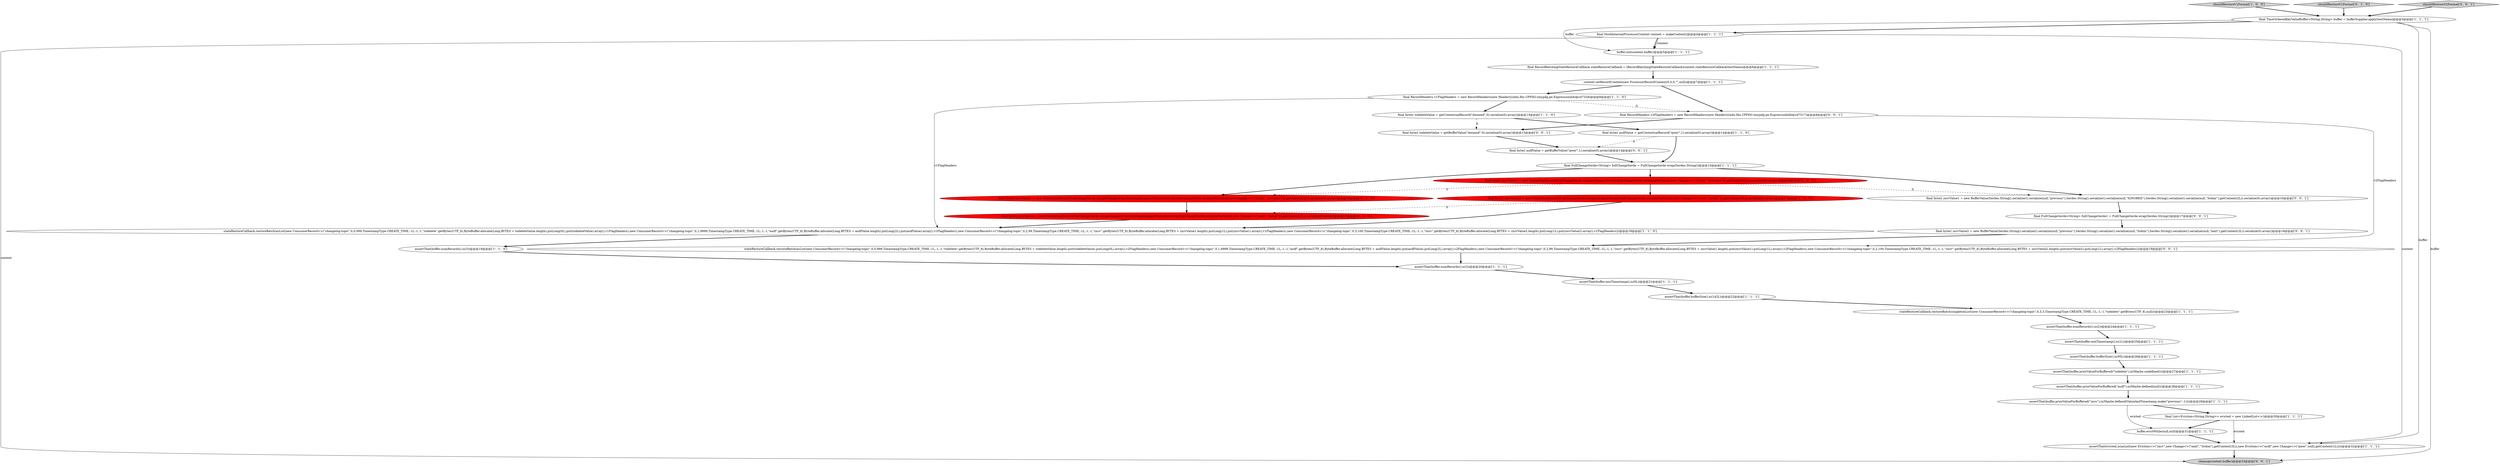 digraph {
15 [style = filled, label = "assertThat(buffer.numRecords(),is(3))@@@19@@@['1', '1', '0']", fillcolor = white, shape = ellipse image = "AAA0AAABBB1BBB"];
7 [style = filled, label = "final RecordHeaders v1FlagHeaders = new RecordHeaders(new Header((((edu.fdu.CPPDG.tinypdg.pe.ExpressionInfo@cd7328)@@@8@@@['1', '1', '0']", fillcolor = white, shape = ellipse image = "AAA0AAABBB1BBB"];
29 [style = filled, label = "final byte(( zxcvValue1 = new ContextualRecord(FullChangeSerde.mergeChangeArraysIntoSingleLegacyFormattedArray(fullChangeSerde.serializeParts(null,new Change<>(\"3o4im\",\"previous\"))),getContext(2L)).serialize(0).array()@@@16@@@['0', '1', '0']", fillcolor = red, shape = ellipse image = "AAA1AAABBB2BBB"];
2 [style = filled, label = "assertThat(buffer.bufferSize(),is(142L))@@@22@@@['1', '1', '1']", fillcolor = white, shape = ellipse image = "AAA0AAABBB1BBB"];
33 [style = filled, label = "final FullChangeSerde<String> fullChangeSerde1 = FullChangeSerde.wrap(Serdes.String())@@@17@@@['0', '0', '1']", fillcolor = white, shape = ellipse image = "AAA0AAABBB3BBB"];
30 [style = filled, label = "final byte(( todeleteValue = getBufferValue(\"doomed\",0).serialize(0).array()@@@13@@@['0', '0', '1']", fillcolor = white, shape = ellipse image = "AAA0AAABBB3BBB"];
3 [style = filled, label = "assertThat(evicted,is(asList(new Eviction<>(\"zxcv\",new Change<>(\"next\",\"3o4im\"),getContext(3L)),new Eviction<>(\"asdf\",new Change<>(\"qwer\",null),getContext(1L)))))@@@32@@@['1', '1', '1']", fillcolor = white, shape = ellipse image = "AAA0AAABBB1BBB"];
31 [style = filled, label = "final byte(( zxcvValue1 = new BufferValue(Serdes.String().serializer().serialize(null,\"previous\"),Serdes.String().serializer().serialize(null,\"IGNORED\"),Serdes.String().serializer().serialize(null,\"3o4im\"),getContext(2L)).serialize(0).array()@@@16@@@['0', '0', '1']", fillcolor = white, shape = ellipse image = "AAA0AAABBB3BBB"];
23 [style = filled, label = "assertThat(buffer.bufferSize(),is(95L))@@@26@@@['1', '1', '1']", fillcolor = white, shape = ellipse image = "AAA0AAABBB1BBB"];
21 [style = filled, label = "shouldRestoreV1Format['1', '0', '0']", fillcolor = lightgray, shape = diamond image = "AAA0AAABBB1BBB"];
38 [style = filled, label = "final byte(( zxcvValue2 = new BufferValue(Serdes.String().serializer().serialize(null,\"previous\"),Serdes.String().serializer().serialize(null,\"3o4im\"),Serdes.String().serializer().serialize(null,\"next\"),getContext(3L)).serialize(0).array()@@@18@@@['0', '0', '1']", fillcolor = white, shape = ellipse image = "AAA0AAABBB3BBB"];
32 [style = filled, label = "final RecordHeaders v2FlagHeaders = new RecordHeaders(new Header((((edu.fdu.CPPDG.tinypdg.pe.ExpressionInfo@cd7517)@@@8@@@['0', '0', '1']", fillcolor = white, shape = ellipse image = "AAA0AAABBB3BBB"];
0 [style = filled, label = "final byte(( zxcvValue1 = new ContextualRecord(FullChangeSerde.composeLegacyFormat(fullChangeSerde.serializeParts(null,new Change<>(\"3o4im\",\"previous\"))),getContext(2L)).serialize(0).array()@@@16@@@['1', '0', '0']", fillcolor = red, shape = ellipse image = "AAA1AAABBB1BBB"];
24 [style = filled, label = "buffer.evictWhile(null,null)@@@31@@@['1', '1', '1']", fillcolor = white, shape = ellipse image = "AAA0AAABBB1BBB"];
22 [style = filled, label = "final TimeOrderedKeyValueBuffer<String,String> buffer = bufferSupplier.apply(testName)@@@3@@@['1', '1', '1']", fillcolor = white, shape = ellipse image = "AAA0AAABBB1BBB"];
34 [style = filled, label = "final byte(( asdfValue = getBufferValue(\"qwer\",1).serialize(0).array()@@@14@@@['0', '0', '1']", fillcolor = white, shape = ellipse image = "AAA0AAABBB3BBB"];
28 [style = filled, label = "shouldRestoreV1Format['0', '1', '0']", fillcolor = lightgray, shape = diamond image = "AAA0AAABBB2BBB"];
17 [style = filled, label = "assertThat(buffer.minTimestamp(),is(0L))@@@21@@@['1', '1', '1']", fillcolor = white, shape = ellipse image = "AAA0AAABBB1BBB"];
9 [style = filled, label = "final FullChangeSerde<String> fullChangeSerde = FullChangeSerde.wrap(Serdes.String())@@@15@@@['1', '1', '1']", fillcolor = white, shape = ellipse image = "AAA0AAABBB1BBB"];
12 [style = filled, label = "context.setRecordContext(new ProcessorRecordContext(0,0,0,\"\",null))@@@7@@@['1', '1', '1']", fillcolor = white, shape = ellipse image = "AAA0AAABBB1BBB"];
26 [style = filled, label = "final List<Eviction<String,String>> evicted = new LinkedList<>()@@@30@@@['1', '1', '1']", fillcolor = white, shape = ellipse image = "AAA0AAABBB1BBB"];
16 [style = filled, label = "assertThat(buffer.priorValueForBuffered(\"asdf\"),is(Maybe.defined(null)))@@@28@@@['1', '1', '1']", fillcolor = white, shape = ellipse image = "AAA0AAABBB1BBB"];
18 [style = filled, label = "final RecordBatchingStateRestoreCallback stateRestoreCallback = (RecordBatchingStateRestoreCallback)context.stateRestoreCallback(testName)@@@6@@@['1', '1', '1']", fillcolor = white, shape = ellipse image = "AAA0AAABBB1BBB"];
27 [style = filled, label = "final byte(( zxcvValue2 = new ContextualRecord(FullChangeSerde.mergeChangeArraysIntoSingleLegacyFormattedArray(fullChangeSerde.serializeParts(null,new Change<>(\"next\",\"3o4im\"))),getContext(3L)).serialize(0).array()@@@17@@@['0', '1', '0']", fillcolor = red, shape = ellipse image = "AAA1AAABBB2BBB"];
1 [style = filled, label = "stateRestoreCallback.restoreBatch(asList(new ConsumerRecord<>(\"changelog-topic\",0,0,999,TimestampType.CREATE_TIME,-1L,-1,-1,\"todelete\".getBytes(UTF_8),ByteBuffer.allocate(Long.BYTES + todeleteValue.length).putLong(0L).put(todeleteValue).array(),v1FlagHeaders),new ConsumerRecord<>(\"changelog-topic\",0,1,9999,TimestampType.CREATE_TIME,-1L,-1,-1,\"asdf\".getBytes(UTF_8),ByteBuffer.allocate(Long.BYTES + asdfValue.length).putLong(2L).put(asdfValue).array(),v1FlagHeaders),new ConsumerRecord<>(\"changelog-topic\",0,2,99,TimestampType.CREATE_TIME,-1L,-1,-1,\"zxcv\".getBytes(UTF_8),ByteBuffer.allocate(Long.BYTES + zxcvValue1.length).putLong(1L).put(zxcvValue1).array(),v1FlagHeaders),new ConsumerRecord<>(\"changelog-topic\",0,3,100,TimestampType.CREATE_TIME,-1L,-1,-1,\"zxcv\".getBytes(UTF_8),ByteBuffer.allocate(Long.BYTES + zxcvValue2.length).putLong(1L).put(zxcvValue2).array(),v1FlagHeaders)))@@@18@@@['1', '1', '0']", fillcolor = white, shape = ellipse image = "AAA0AAABBB1BBB"];
25 [style = filled, label = "final byte(( zxcvValue2 = new ContextualRecord(FullChangeSerde.composeLegacyFormat(fullChangeSerde.serializeParts(null,new Change<>(\"next\",\"3o4im\"))),getContext(3L)).serialize(0).array()@@@17@@@['1', '0', '0']", fillcolor = red, shape = ellipse image = "AAA1AAABBB1BBB"];
10 [style = filled, label = "assertThat(buffer.numRecords(),is(3))@@@20@@@['1', '1', '1']", fillcolor = white, shape = ellipse image = "AAA0AAABBB1BBB"];
11 [style = filled, label = "assertThat(buffer.numRecords(),is(2))@@@24@@@['1', '1', '1']", fillcolor = white, shape = ellipse image = "AAA0AAABBB1BBB"];
5 [style = filled, label = "assertThat(buffer.priorValueForBuffered(\"zxcv\"),is(Maybe.defined(ValueAndTimestamp.make(\"previous\",-1))))@@@29@@@['1', '1', '1']", fillcolor = white, shape = ellipse image = "AAA0AAABBB1BBB"];
37 [style = filled, label = "stateRestoreCallback.restoreBatch(asList(new ConsumerRecord<>(\"changelog-topic\",0,0,999,TimestampType.CREATE_TIME,-1L,-1,-1,\"todelete\".getBytes(UTF_8),ByteBuffer.allocate(Long.BYTES + todeleteValue.length).put(todeleteValue).putLong(0L).array(),v2FlagHeaders),new ConsumerRecord<>(\"changelog-topic\",0,1,9999,TimestampType.CREATE_TIME,-1L,-1,-1,\"asdf\".getBytes(UTF_8),ByteBuffer.allocate(Long.BYTES + asdfValue.length).put(asdfValue).putLong(2L).array(),v2FlagHeaders),new ConsumerRecord<>(\"changelog-topic\",0,2,99,TimestampType.CREATE_TIME,-1L,-1,-1,\"zxcv\".getBytes(UTF_8),ByteBuffer.allocate(Long.BYTES + zxcvValue1.length).put(zxcvValue1).putLong(1L).array(),v2FlagHeaders),new ConsumerRecord<>(\"changelog-topic\",0,2,100,TimestampType.CREATE_TIME,-1L,-1,-1,\"zxcv\".getBytes(UTF_8),ByteBuffer.allocate(Long.BYTES + zxcvValue2.length).put(zxcvValue2).putLong(1L).array(),v2FlagHeaders)))@@@19@@@['0', '0', '1']", fillcolor = white, shape = ellipse image = "AAA0AAABBB3BBB"];
19 [style = filled, label = "final byte(( todeleteValue = getContextualRecord(\"doomed\",0).serialize(0).array()@@@13@@@['1', '1', '0']", fillcolor = white, shape = ellipse image = "AAA0AAABBB1BBB"];
8 [style = filled, label = "final MockInternalProcessorContext context = makeContext()@@@4@@@['1', '1', '1']", fillcolor = white, shape = ellipse image = "AAA0AAABBB1BBB"];
13 [style = filled, label = "assertThat(buffer.minTimestamp(),is(1L))@@@25@@@['1', '1', '1']", fillcolor = white, shape = ellipse image = "AAA0AAABBB1BBB"];
4 [style = filled, label = "final byte(( asdfValue = getContextualRecord(\"qwer\",1).serialize(0).array()@@@14@@@['1', '1', '0']", fillcolor = white, shape = ellipse image = "AAA0AAABBB1BBB"];
6 [style = filled, label = "buffer.init(context,buffer)@@@5@@@['1', '1', '1']", fillcolor = white, shape = ellipse image = "AAA0AAABBB1BBB"];
35 [style = filled, label = "shouldRestoreV2Format['0', '0', '1']", fillcolor = lightgray, shape = diamond image = "AAA0AAABBB3BBB"];
20 [style = filled, label = "stateRestoreCallback.restoreBatch(singletonList(new ConsumerRecord<>(\"changelog-topic\",0,3,3,TimestampType.CREATE_TIME,-1L,-1,-1,\"todelete\".getBytes(UTF_8),null)))@@@23@@@['1', '1', '1']", fillcolor = white, shape = ellipse image = "AAA0AAABBB1BBB"];
36 [style = filled, label = "cleanup(context,buffer)@@@33@@@['0', '0', '1']", fillcolor = lightgray, shape = ellipse image = "AAA0AAABBB3BBB"];
14 [style = filled, label = "assertThat(buffer.priorValueForBuffered(\"todelete\"),is(Maybe.undefined()))@@@27@@@['1', '1', '1']", fillcolor = white, shape = ellipse image = "AAA0AAABBB1BBB"];
14->16 [style = bold, label=""];
4->9 [style = bold, label=""];
15->10 [style = bold, label=""];
2->20 [style = bold, label=""];
25->1 [style = bold, label=""];
27->1 [style = bold, label=""];
34->9 [style = bold, label=""];
22->3 [style = solid, label="buffer"];
9->0 [style = bold, label=""];
37->10 [style = bold, label=""];
6->18 [style = bold, label=""];
9->31 [style = bold, label=""];
1->15 [style = bold, label=""];
35->22 [style = bold, label=""];
18->12 [style = bold, label=""];
5->26 [style = bold, label=""];
12->32 [style = bold, label=""];
8->6 [style = bold, label=""];
10->17 [style = bold, label=""];
30->34 [style = bold, label=""];
22->6 [style = solid, label="buffer"];
7->1 [style = solid, label="v1FlagHeaders"];
26->24 [style = bold, label=""];
32->30 [style = bold, label=""];
12->7 [style = bold, label=""];
5->24 [style = solid, label="evicted"];
22->36 [style = solid, label="buffer"];
23->14 [style = bold, label=""];
22->8 [style = bold, label=""];
29->27 [style = bold, label=""];
3->36 [style = bold, label=""];
19->30 [style = dashed, label="0"];
8->36 [style = solid, label="context"];
17->2 [style = bold, label=""];
38->37 [style = bold, label=""];
0->25 [style = bold, label=""];
21->22 [style = bold, label=""];
25->27 [style = dashed, label="0"];
31->33 [style = bold, label=""];
11->13 [style = bold, label=""];
4->34 [style = dashed, label="0"];
0->29 [style = dashed, label="0"];
0->31 [style = dashed, label="0"];
13->23 [style = bold, label=""];
16->5 [style = bold, label=""];
7->32 [style = dashed, label="0"];
33->38 [style = bold, label=""];
19->4 [style = bold, label=""];
26->3 [style = solid, label="evicted"];
32->37 [style = solid, label="v2FlagHeaders"];
9->29 [style = bold, label=""];
7->19 [style = bold, label=""];
24->3 [style = bold, label=""];
8->3 [style = solid, label="context"];
28->22 [style = bold, label=""];
8->6 [style = solid, label="context"];
20->11 [style = bold, label=""];
}
